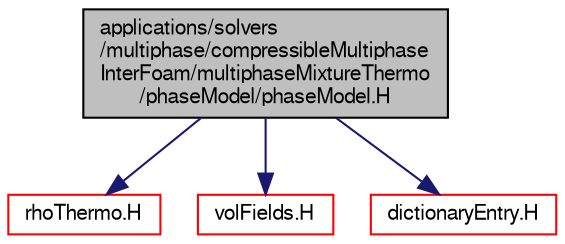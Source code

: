digraph "applications/solvers/multiphase/compressibleMultiphaseInterFoam/multiphaseMixtureThermo/phaseModel/phaseModel.H"
{
  bgcolor="transparent";
  edge [fontname="FreeSans",fontsize="10",labelfontname="FreeSans",labelfontsize="10"];
  node [fontname="FreeSans",fontsize="10",shape=record];
  Node1 [label="applications/solvers\l/multiphase/compressibleMultiphase\lInterFoam/multiphaseMixtureThermo\l/phaseModel/phaseModel.H",height=0.2,width=0.4,color="black", fillcolor="grey75", style="filled" fontcolor="black"];
  Node1 -> Node2 [color="midnightblue",fontsize="10",style="solid",fontname="FreeSans"];
  Node2 [label="rhoThermo.H",height=0.2,width=0.4,color="red",URL="$a09476.html"];
  Node1 -> Node3 [color="midnightblue",fontsize="10",style="solid",fontname="FreeSans"];
  Node3 [label="volFields.H",height=0.2,width=0.4,color="red",URL="$a05178.html"];
  Node1 -> Node4 [color="midnightblue",fontsize="10",style="solid",fontname="FreeSans"];
  Node4 [label="dictionaryEntry.H",height=0.2,width=0.4,color="red",URL="$a07227.html"];
}
